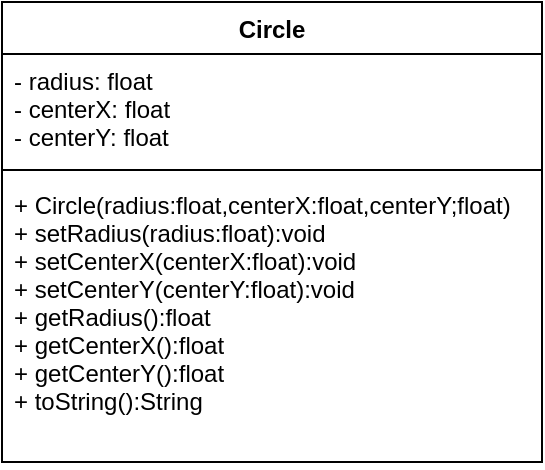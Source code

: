<mxfile version="13.7.2" type="github">
  <diagram id="lM9zyvNwDC7qnWDtYcqd" name="Page-1">
    <mxGraphModel dx="438" dy="742" grid="1" gridSize="10" guides="1" tooltips="1" connect="1" arrows="1" fold="1" page="1" pageScale="1" pageWidth="850" pageHeight="1100" math="0" shadow="0">
      <root>
        <mxCell id="0" />
        <mxCell id="1" parent="0" />
        <mxCell id="E1nkLzYPk-gxD_jD_rBp-1" value="Circle" style="swimlane;fontStyle=1;align=center;verticalAlign=top;childLayout=stackLayout;horizontal=1;startSize=26;horizontalStack=0;resizeParent=1;resizeParentMax=0;resizeLast=0;collapsible=1;marginBottom=0;" vertex="1" parent="1">
          <mxGeometry x="150" y="370" width="270" height="230" as="geometry" />
        </mxCell>
        <mxCell id="E1nkLzYPk-gxD_jD_rBp-2" value="- radius: float&#xa;- centerX: float&#xa;- centerY: float&#xa;&#xa;" style="text;strokeColor=none;fillColor=none;align=left;verticalAlign=top;spacingLeft=4;spacingRight=4;overflow=hidden;rotatable=0;points=[[0,0.5],[1,0.5]];portConstraint=eastwest;" vertex="1" parent="E1nkLzYPk-gxD_jD_rBp-1">
          <mxGeometry y="26" width="270" height="54" as="geometry" />
        </mxCell>
        <mxCell id="E1nkLzYPk-gxD_jD_rBp-3" value="" style="line;strokeWidth=1;fillColor=none;align=left;verticalAlign=middle;spacingTop=-1;spacingLeft=3;spacingRight=3;rotatable=0;labelPosition=right;points=[];portConstraint=eastwest;" vertex="1" parent="E1nkLzYPk-gxD_jD_rBp-1">
          <mxGeometry y="80" width="270" height="8" as="geometry" />
        </mxCell>
        <mxCell id="E1nkLzYPk-gxD_jD_rBp-4" value="+ Circle(radius:float,centerX:float,centerY;float)&#xa;+ setRadius(radius:float):void&#xa;+ setCenterX(centerX:float):void&#xa;+ setCenterY(centerY:float):void&#xa;+ getRadius():float&#xa;+ getCenterX():float&#xa;+ getCenterY():float&#xa;+ toString():String&#xa;" style="text;strokeColor=none;fillColor=none;align=left;verticalAlign=top;spacingLeft=4;spacingRight=4;overflow=hidden;rotatable=0;points=[[0,0.5],[1,0.5]];portConstraint=eastwest;" vertex="1" parent="E1nkLzYPk-gxD_jD_rBp-1">
          <mxGeometry y="88" width="270" height="142" as="geometry" />
        </mxCell>
      </root>
    </mxGraphModel>
  </diagram>
</mxfile>
